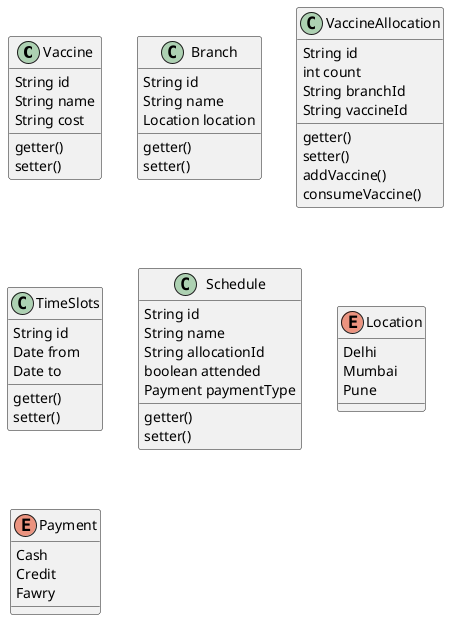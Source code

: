 @startuml

class Vaccine {
String id
String name
String cost
getter()
setter()
}

class Branch {
String id
String name
Location location
getter()
setter()
}

class VaccineAllocation {
String id
int count
String branchId
String vaccineId
getter()
setter()
addVaccine()
consumeVaccine()
}

class TimeSlots{
String id
Date from
Date to
getter()
setter()
}

class Schedule{
String id
String name
String allocationId
boolean attended
Payment paymentType
getter()
setter()
}

enum Location {
Delhi
Mumbai
Pune
}

enum Payment {
Cash
Credit
Fawry
}
@enduml
